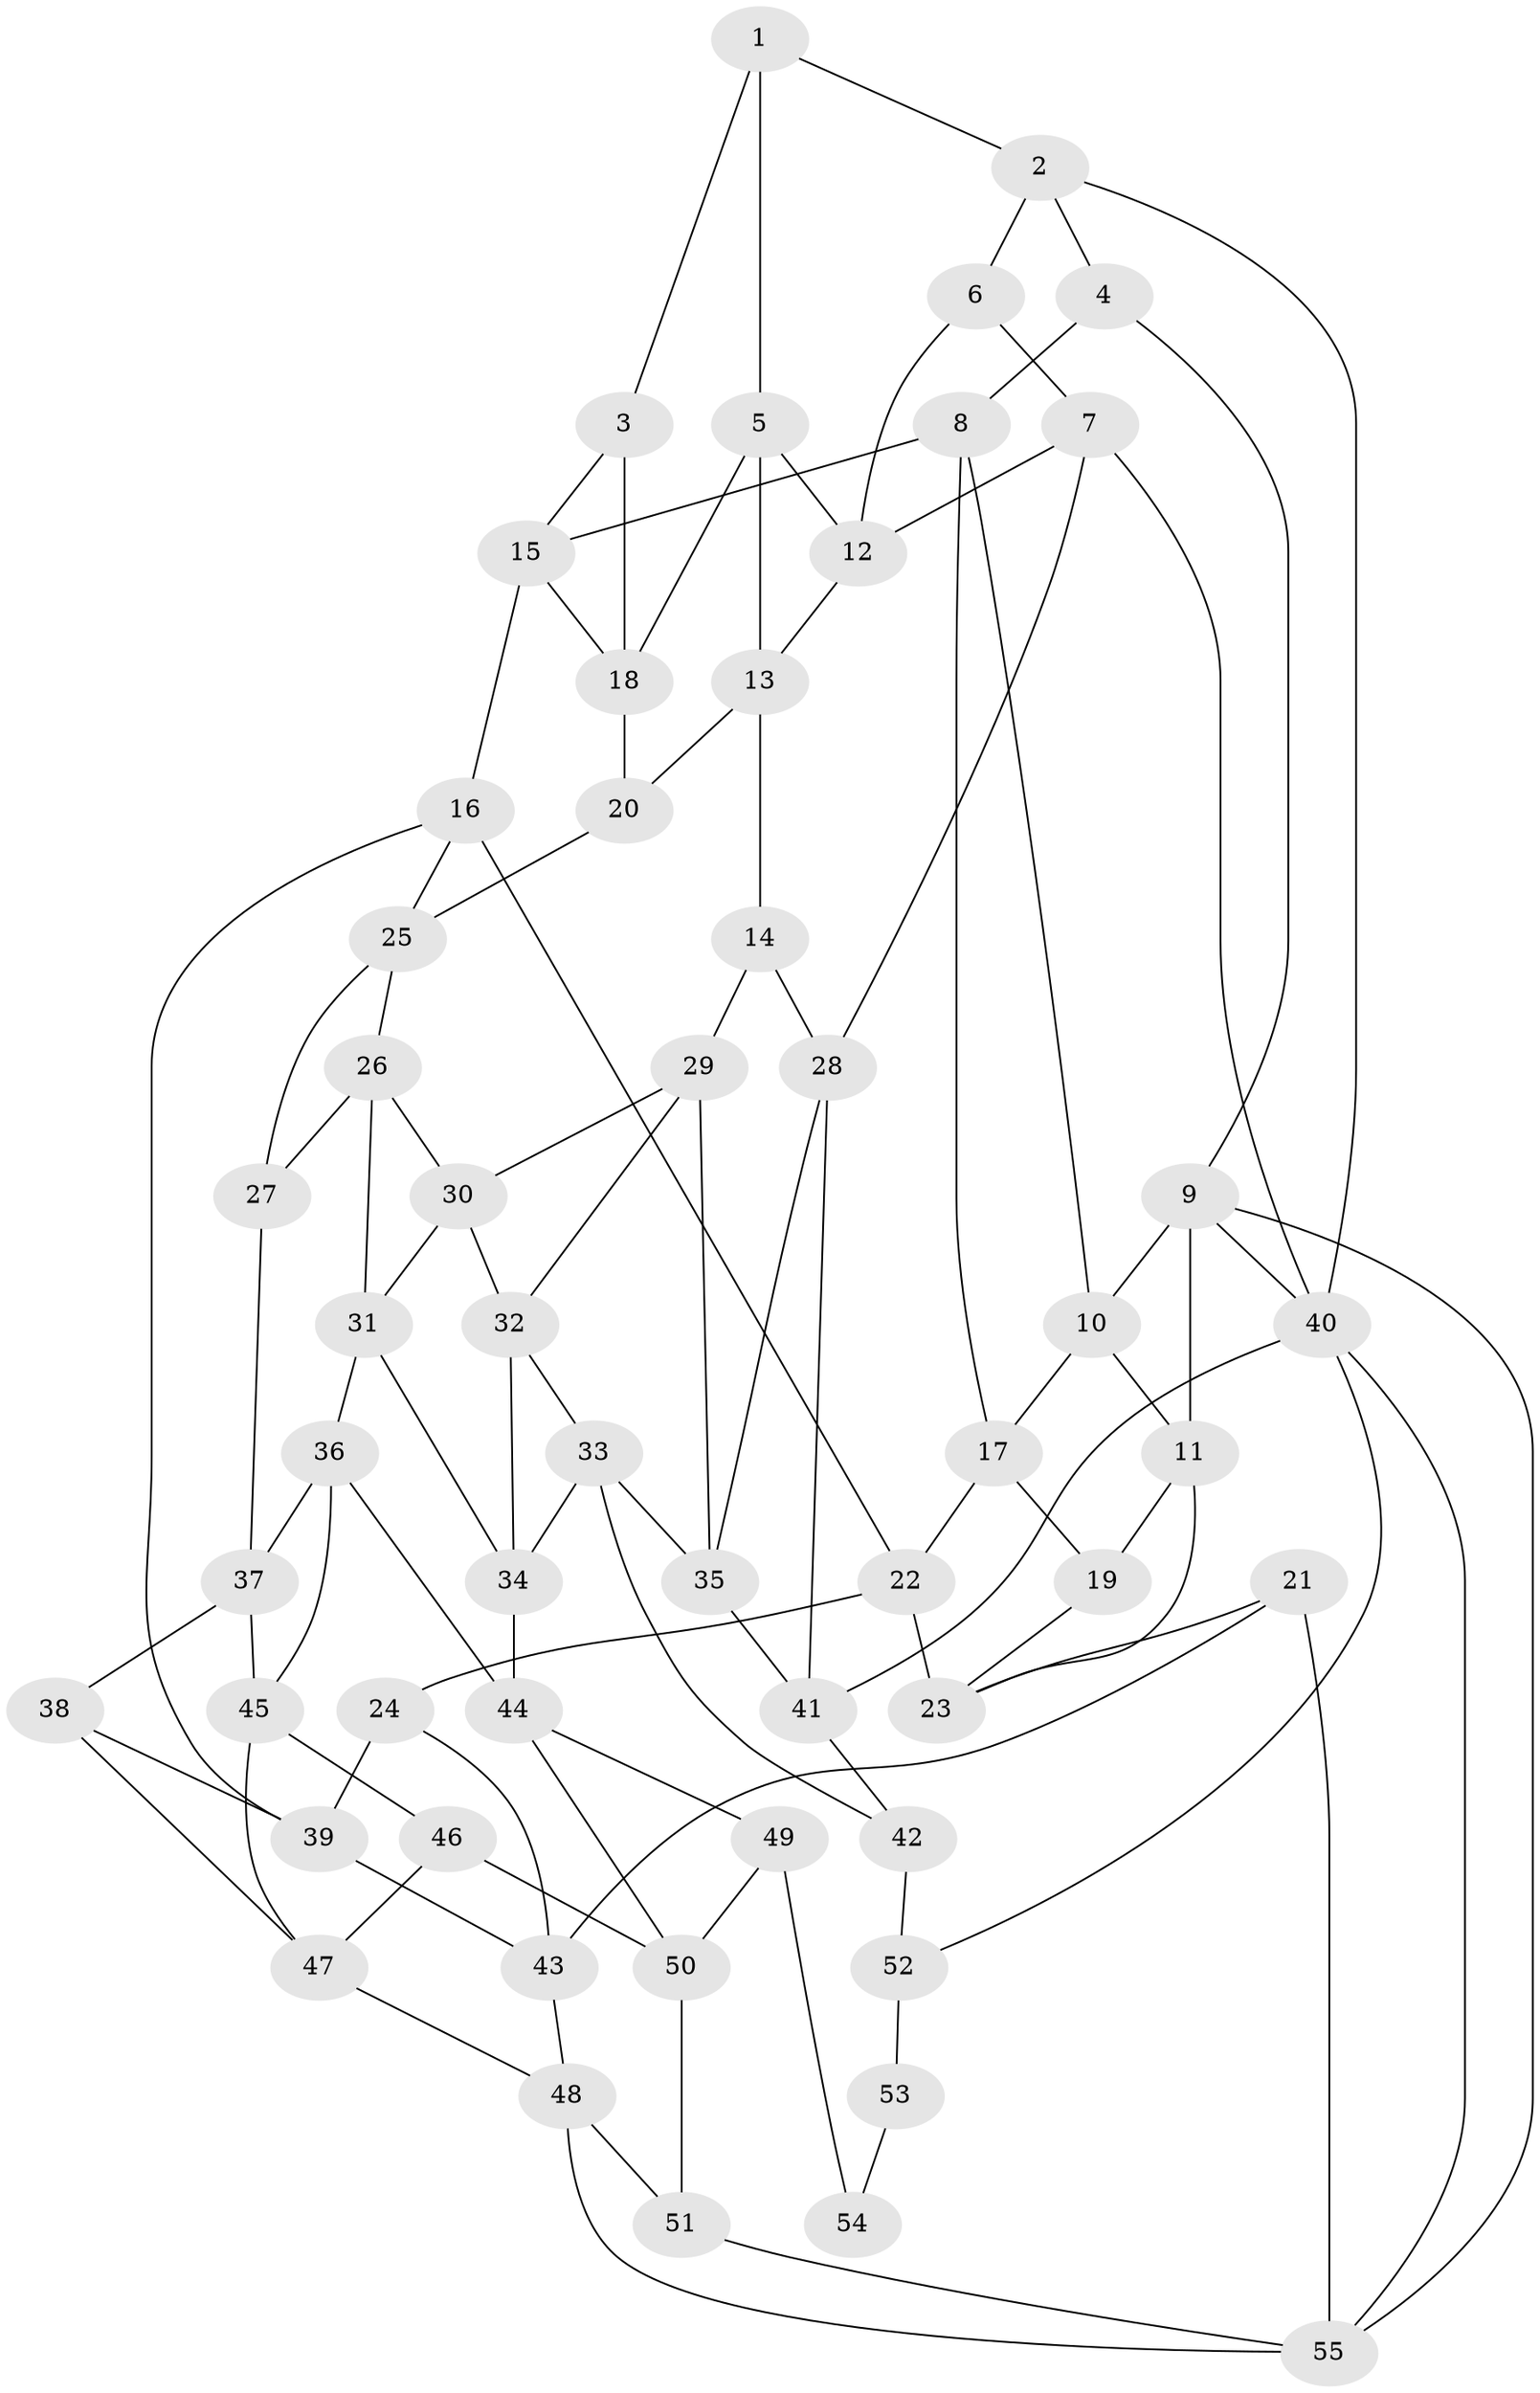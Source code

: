 // original degree distribution, {3: 0.01818181818181818, 4: 0.2545454545454545, 5: 0.509090909090909, 6: 0.21818181818181817}
// Generated by graph-tools (version 1.1) at 2025/51/03/09/25 03:51:11]
// undirected, 55 vertices, 102 edges
graph export_dot {
graph [start="1"]
  node [color=gray90,style=filled];
  1;
  2;
  3;
  4;
  5;
  6;
  7;
  8;
  9;
  10;
  11;
  12;
  13;
  14;
  15;
  16;
  17;
  18;
  19;
  20;
  21;
  22;
  23;
  24;
  25;
  26;
  27;
  28;
  29;
  30;
  31;
  32;
  33;
  34;
  35;
  36;
  37;
  38;
  39;
  40;
  41;
  42;
  43;
  44;
  45;
  46;
  47;
  48;
  49;
  50;
  51;
  52;
  53;
  54;
  55;
  1 -- 2 [weight=1.0];
  1 -- 3 [weight=1.0];
  1 -- 5 [weight=1.0];
  2 -- 4 [weight=1.0];
  2 -- 6 [weight=1.0];
  2 -- 40 [weight=1.0];
  3 -- 15 [weight=1.0];
  3 -- 18 [weight=1.0];
  4 -- 8 [weight=1.0];
  4 -- 9 [weight=1.0];
  5 -- 12 [weight=1.0];
  5 -- 13 [weight=1.0];
  5 -- 18 [weight=1.0];
  6 -- 7 [weight=1.0];
  6 -- 12 [weight=1.0];
  7 -- 12 [weight=1.0];
  7 -- 28 [weight=1.0];
  7 -- 40 [weight=1.0];
  8 -- 10 [weight=1.0];
  8 -- 15 [weight=1.0];
  8 -- 17 [weight=1.0];
  9 -- 10 [weight=1.0];
  9 -- 11 [weight=1.0];
  9 -- 40 [weight=1.0];
  9 -- 55 [weight=1.0];
  10 -- 11 [weight=1.0];
  10 -- 17 [weight=1.0];
  11 -- 19 [weight=1.0];
  11 -- 23 [weight=1.0];
  12 -- 13 [weight=1.0];
  13 -- 14 [weight=1.0];
  13 -- 20 [weight=1.0];
  14 -- 28 [weight=1.0];
  14 -- 29 [weight=1.0];
  15 -- 16 [weight=1.0];
  15 -- 18 [weight=1.0];
  16 -- 22 [weight=1.0];
  16 -- 25 [weight=1.0];
  16 -- 39 [weight=1.0];
  17 -- 19 [weight=1.0];
  17 -- 22 [weight=1.0];
  18 -- 20 [weight=1.0];
  19 -- 23 [weight=1.0];
  20 -- 25 [weight=1.0];
  21 -- 23 [weight=1.0];
  21 -- 43 [weight=1.0];
  21 -- 55 [weight=1.0];
  22 -- 23 [weight=1.0];
  22 -- 24 [weight=1.0];
  24 -- 39 [weight=1.0];
  24 -- 43 [weight=1.0];
  25 -- 26 [weight=1.0];
  25 -- 27 [weight=1.0];
  26 -- 27 [weight=1.0];
  26 -- 30 [weight=1.0];
  26 -- 31 [weight=1.0];
  27 -- 37 [weight=1.0];
  28 -- 35 [weight=1.0];
  28 -- 41 [weight=1.0];
  29 -- 30 [weight=1.0];
  29 -- 32 [weight=1.0];
  29 -- 35 [weight=1.0];
  30 -- 31 [weight=1.0];
  30 -- 32 [weight=1.0];
  31 -- 34 [weight=1.0];
  31 -- 36 [weight=1.0];
  32 -- 33 [weight=1.0];
  32 -- 34 [weight=1.0];
  33 -- 34 [weight=1.0];
  33 -- 35 [weight=1.0];
  33 -- 42 [weight=1.0];
  34 -- 44 [weight=1.0];
  35 -- 41 [weight=1.0];
  36 -- 37 [weight=1.0];
  36 -- 44 [weight=1.0];
  36 -- 45 [weight=1.0];
  37 -- 38 [weight=1.0];
  37 -- 45 [weight=1.0];
  38 -- 39 [weight=1.0];
  38 -- 47 [weight=1.0];
  39 -- 43 [weight=1.0];
  40 -- 41 [weight=1.0];
  40 -- 52 [weight=1.0];
  40 -- 55 [weight=1.0];
  41 -- 42 [weight=1.0];
  42 -- 52 [weight=1.0];
  43 -- 48 [weight=1.0];
  44 -- 49 [weight=1.0];
  44 -- 50 [weight=1.0];
  45 -- 46 [weight=1.0];
  45 -- 47 [weight=1.0];
  46 -- 47 [weight=1.0];
  46 -- 50 [weight=1.0];
  47 -- 48 [weight=1.0];
  48 -- 51 [weight=1.0];
  48 -- 55 [weight=1.0];
  49 -- 50 [weight=1.0];
  49 -- 54 [weight=2.0];
  50 -- 51 [weight=1.0];
  51 -- 55 [weight=1.0];
  52 -- 53 [weight=2.0];
  53 -- 54 [weight=2.0];
}

